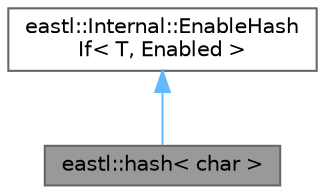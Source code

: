 digraph "eastl::hash&lt; char &gt;"
{
 // LATEX_PDF_SIZE
  bgcolor="transparent";
  edge [fontname=Helvetica,fontsize=10,labelfontname=Helvetica,labelfontsize=10];
  node [fontname=Helvetica,fontsize=10,shape=box,height=0.2,width=0.4];
  Node1 [id="Node000001",label="eastl::hash\< char \>",height=0.2,width=0.4,color="gray40", fillcolor="grey60", style="filled", fontcolor="black",tooltip=" "];
  Node2 -> Node1 [id="edge2_Node000001_Node000002",dir="back",color="steelblue1",style="solid",tooltip=" "];
  Node2 [id="Node000002",label="eastl::Internal::EnableHash\lIf\< T, Enabled \>",height=0.2,width=0.4,color="gray40", fillcolor="white", style="filled",URL="$structeastl_1_1_internal_1_1_enable_hash_if.html",tooltip=" "];
}
